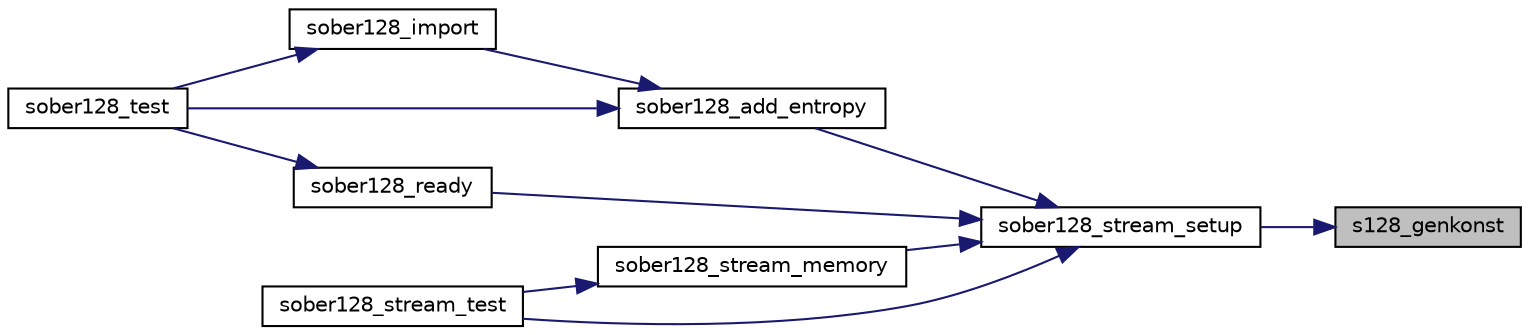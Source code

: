 digraph "s128_genkonst"
{
 // LATEX_PDF_SIZE
  edge [fontname="Helvetica",fontsize="10",labelfontname="Helvetica",labelfontsize="10"];
  node [fontname="Helvetica",fontsize="10",shape=record];
  rankdir="RL";
  Node51 [label="s128_genkonst",height=0.2,width=0.4,color="black", fillcolor="grey75", style="filled", fontcolor="black",tooltip=" "];
  Node51 -> Node52 [dir="back",color="midnightblue",fontsize="10",style="solid",fontname="Helvetica"];
  Node52 [label="sober128_stream_setup",height=0.2,width=0.4,color="black", fillcolor="white", style="filled",URL="$sober128__stream_8c.html#a0a1e7b2ff7cfbba83eee53e875ef8d6e",tooltip="Initialize an Sober128 context (only the key)"];
  Node52 -> Node53 [dir="back",color="midnightblue",fontsize="10",style="solid",fontname="Helvetica"];
  Node53 [label="sober128_add_entropy",height=0.2,width=0.4,color="black", fillcolor="white", style="filled",URL="$sober128_8c.html#a477d801a7eb2e66db6c4c3d7f2db3827",tooltip="Add entropy to the PRNG state."];
  Node53 -> Node54 [dir="back",color="midnightblue",fontsize="10",style="solid",fontname="Helvetica"];
  Node54 [label="sober128_import",height=0.2,width=0.4,color="black", fillcolor="white", style="filled",URL="$sober128_8c.html#abd0bdcc3d2a0436f74ab10b0c68fcbca",tooltip="Import a PRNG state."];
  Node54 -> Node55 [dir="back",color="midnightblue",fontsize="10",style="solid",fontname="Helvetica"];
  Node55 [label="sober128_test",height=0.2,width=0.4,color="black", fillcolor="white", style="filled",URL="$sober128_8c.html#ae89334392b56e0cb75d493a5bdba60b7",tooltip="PRNG self-test."];
  Node53 -> Node55 [dir="back",color="midnightblue",fontsize="10",style="solid",fontname="Helvetica"];
  Node52 -> Node56 [dir="back",color="midnightblue",fontsize="10",style="solid",fontname="Helvetica"];
  Node56 [label="sober128_ready",height=0.2,width=0.4,color="black", fillcolor="white", style="filled",URL="$sober128_8c.html#a61687a8a822a53f6bc48a79b40f48e04",tooltip="Make the PRNG ready to read from."];
  Node56 -> Node55 [dir="back",color="midnightblue",fontsize="10",style="solid",fontname="Helvetica"];
  Node52 -> Node57 [dir="back",color="midnightblue",fontsize="10",style="solid",fontname="Helvetica"];
  Node57 [label="sober128_stream_memory",height=0.2,width=0.4,color="black", fillcolor="white", style="filled",URL="$sober128__stream__memory_8c.html#a81dcb5a025f5672c4866d6d7cc906910",tooltip="Encrypt (or decrypt) bytes of ciphertext (or plaintext) with SOBER128."];
  Node57 -> Node58 [dir="back",color="midnightblue",fontsize="10",style="solid",fontname="Helvetica"];
  Node58 [label="sober128_stream_test",height=0.2,width=0.4,color="black", fillcolor="white", style="filled",URL="$sober128__test_8c.html#a8e3db22bfcfb2f1aab3756833983d15b",tooltip=" "];
  Node52 -> Node58 [dir="back",color="midnightblue",fontsize="10",style="solid",fontname="Helvetica"];
}
